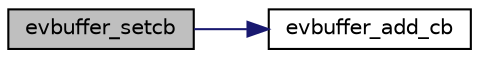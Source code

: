 digraph "evbuffer_setcb"
{
 // LATEX_PDF_SIZE
  edge [fontname="Helvetica",fontsize="10",labelfontname="Helvetica",labelfontsize="10"];
  node [fontname="Helvetica",fontsize="10",shape=record];
  rankdir="LR";
  Node11 [label="evbuffer_setcb",height=0.2,width=0.4,color="black", fillcolor="grey75", style="filled", fontcolor="black",tooltip=" "];
  Node11 -> Node12 [color="midnightblue",fontsize="10",style="solid",fontname="Helvetica"];
  Node12 [label="evbuffer_add_cb",height=0.2,width=0.4,color="black", fillcolor="white", style="filled",URL="$buffer_8h.html#a3885fb5ca54eff0778916183f58a9c25",tooltip=" "];
}
